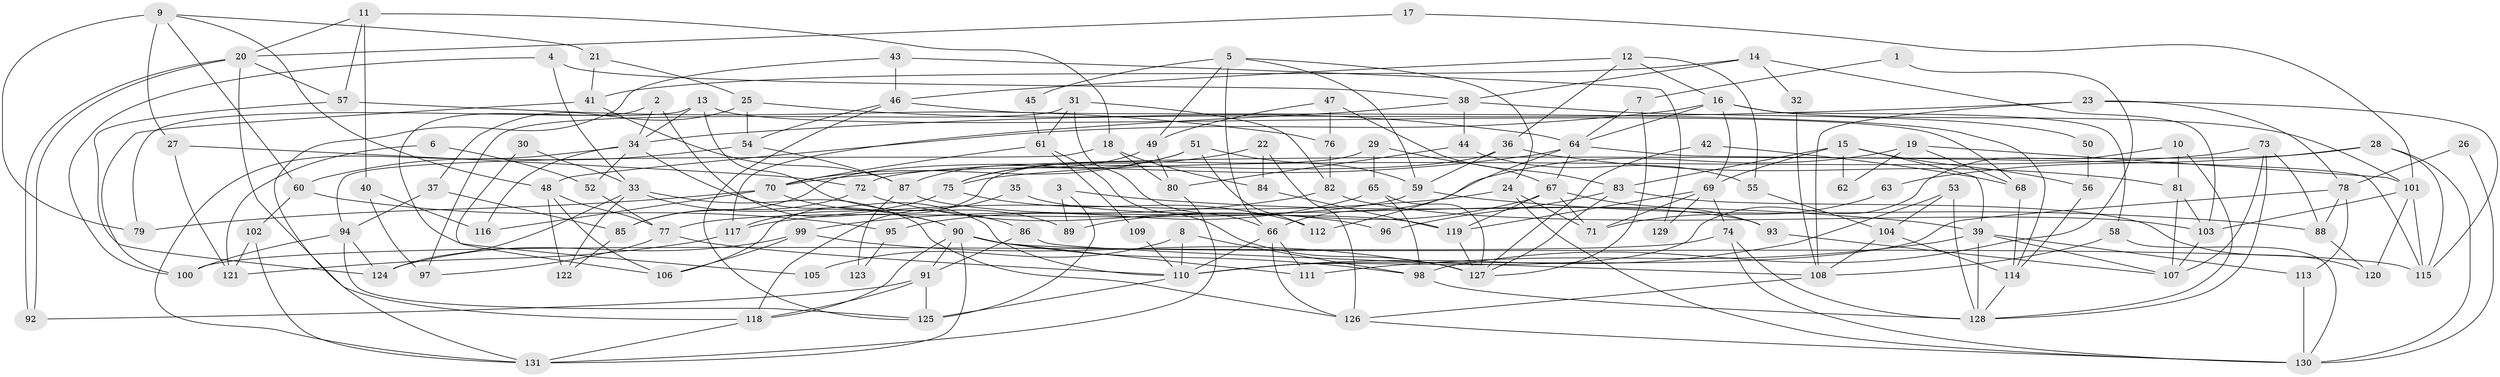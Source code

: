 // Generated by graph-tools (version 1.1) at 2025/14/03/09/25 04:14:56]
// undirected, 131 vertices, 262 edges
graph export_dot {
graph [start="1"]
  node [color=gray90,style=filled];
  1;
  2;
  3;
  4;
  5;
  6;
  7;
  8;
  9;
  10;
  11;
  12;
  13;
  14;
  15;
  16;
  17;
  18;
  19;
  20;
  21;
  22;
  23;
  24;
  25;
  26;
  27;
  28;
  29;
  30;
  31;
  32;
  33;
  34;
  35;
  36;
  37;
  38;
  39;
  40;
  41;
  42;
  43;
  44;
  45;
  46;
  47;
  48;
  49;
  50;
  51;
  52;
  53;
  54;
  55;
  56;
  57;
  58;
  59;
  60;
  61;
  62;
  63;
  64;
  65;
  66;
  67;
  68;
  69;
  70;
  71;
  72;
  73;
  74;
  75;
  76;
  77;
  78;
  79;
  80;
  81;
  82;
  83;
  84;
  85;
  86;
  87;
  88;
  89;
  90;
  91;
  92;
  93;
  94;
  95;
  96;
  97;
  98;
  99;
  100;
  101;
  102;
  103;
  104;
  105;
  106;
  107;
  108;
  109;
  110;
  111;
  112;
  113;
  114;
  115;
  116;
  117;
  118;
  119;
  120;
  121;
  122;
  123;
  124;
  125;
  126;
  127;
  128;
  129;
  130;
  131;
  1 -- 98;
  1 -- 7;
  2 -- 90;
  2 -- 34;
  2 -- 105;
  3 -- 39;
  3 -- 89;
  3 -- 125;
  4 -- 38;
  4 -- 33;
  4 -- 100;
  5 -- 66;
  5 -- 59;
  5 -- 24;
  5 -- 45;
  5 -- 49;
  6 -- 52;
  6 -- 121;
  7 -- 64;
  7 -- 127;
  8 -- 110;
  8 -- 98;
  8 -- 105;
  9 -- 48;
  9 -- 79;
  9 -- 21;
  9 -- 27;
  9 -- 60;
  10 -- 128;
  10 -- 110;
  10 -- 81;
  11 -- 20;
  11 -- 18;
  11 -- 40;
  11 -- 57;
  12 -- 16;
  12 -- 46;
  12 -- 36;
  12 -- 55;
  13 -- 34;
  13 -- 68;
  13 -- 79;
  13 -- 89;
  14 -- 103;
  14 -- 41;
  14 -- 32;
  14 -- 38;
  15 -- 39;
  15 -- 69;
  15 -- 56;
  15 -- 62;
  15 -- 83;
  16 -- 101;
  16 -- 69;
  16 -- 48;
  16 -- 58;
  16 -- 64;
  17 -- 101;
  17 -- 20;
  18 -- 80;
  18 -- 94;
  18 -- 84;
  19 -- 101;
  19 -- 66;
  19 -- 62;
  19 -- 68;
  20 -- 57;
  20 -- 92;
  20 -- 92;
  20 -- 118;
  21 -- 41;
  21 -- 25;
  22 -- 126;
  22 -- 75;
  22 -- 84;
  23 -- 108;
  23 -- 34;
  23 -- 78;
  23 -- 115;
  24 -- 130;
  24 -- 71;
  24 -- 117;
  25 -- 64;
  25 -- 37;
  25 -- 54;
  26 -- 130;
  26 -- 78;
  27 -- 72;
  27 -- 121;
  28 -- 130;
  28 -- 115;
  28 -- 63;
  28 -- 72;
  29 -- 106;
  29 -- 67;
  29 -- 65;
  30 -- 33;
  30 -- 106;
  31 -- 66;
  31 -- 61;
  31 -- 82;
  31 -- 97;
  32 -- 108;
  33 -- 124;
  33 -- 122;
  33 -- 90;
  33 -- 126;
  34 -- 131;
  34 -- 116;
  34 -- 52;
  34 -- 110;
  35 -- 93;
  35 -- 118;
  36 -- 59;
  36 -- 81;
  36 -- 85;
  37 -- 94;
  37 -- 85;
  38 -- 117;
  38 -- 44;
  38 -- 50;
  39 -- 113;
  39 -- 107;
  39 -- 111;
  39 -- 128;
  40 -- 97;
  40 -- 116;
  41 -- 100;
  41 -- 87;
  42 -- 68;
  42 -- 127;
  43 -- 46;
  43 -- 131;
  43 -- 129;
  44 -- 55;
  44 -- 80;
  45 -- 61;
  46 -- 114;
  46 -- 54;
  46 -- 125;
  47 -- 49;
  47 -- 83;
  47 -- 76;
  48 -- 77;
  48 -- 106;
  48 -- 122;
  49 -- 80;
  49 -- 75;
  50 -- 56;
  51 -- 112;
  51 -- 87;
  51 -- 59;
  51 -- 70;
  52 -- 77;
  53 -- 128;
  53 -- 110;
  53 -- 104;
  54 -- 60;
  54 -- 87;
  55 -- 104;
  56 -- 114;
  57 -- 76;
  57 -- 124;
  58 -- 108;
  58 -- 130;
  59 -- 88;
  59 -- 77;
  60 -- 102;
  60 -- 95;
  61 -- 127;
  61 -- 70;
  61 -- 109;
  63 -- 71;
  64 -- 115;
  64 -- 67;
  64 -- 70;
  64 -- 112;
  65 -- 98;
  65 -- 95;
  65 -- 127;
  66 -- 110;
  66 -- 111;
  66 -- 126;
  67 -- 119;
  67 -- 71;
  67 -- 89;
  67 -- 93;
  68 -- 114;
  69 -- 71;
  69 -- 119;
  69 -- 74;
  69 -- 129;
  70 -- 79;
  70 -- 86;
  70 -- 116;
  72 -- 85;
  72 -- 96;
  73 -- 88;
  73 -- 128;
  73 -- 75;
  73 -- 107;
  74 -- 130;
  74 -- 100;
  74 -- 128;
  75 -- 112;
  75 -- 117;
  76 -- 82;
  77 -- 110;
  77 -- 97;
  78 -- 110;
  78 -- 88;
  78 -- 113;
  80 -- 131;
  81 -- 103;
  81 -- 107;
  82 -- 103;
  82 -- 99;
  83 -- 127;
  83 -- 96;
  83 -- 120;
  84 -- 119;
  85 -- 122;
  86 -- 91;
  86 -- 108;
  87 -- 119;
  87 -- 123;
  88 -- 120;
  90 -- 91;
  90 -- 98;
  90 -- 111;
  90 -- 115;
  90 -- 118;
  90 -- 131;
  91 -- 125;
  91 -- 118;
  91 -- 92;
  93 -- 107;
  94 -- 125;
  94 -- 100;
  94 -- 124;
  95 -- 123;
  98 -- 128;
  99 -- 124;
  99 -- 106;
  99 -- 127;
  101 -- 103;
  101 -- 115;
  101 -- 120;
  102 -- 121;
  102 -- 131;
  103 -- 107;
  104 -- 108;
  104 -- 114;
  108 -- 126;
  109 -- 110;
  110 -- 125;
  113 -- 130;
  114 -- 128;
  117 -- 121;
  118 -- 131;
  119 -- 127;
  126 -- 130;
}
